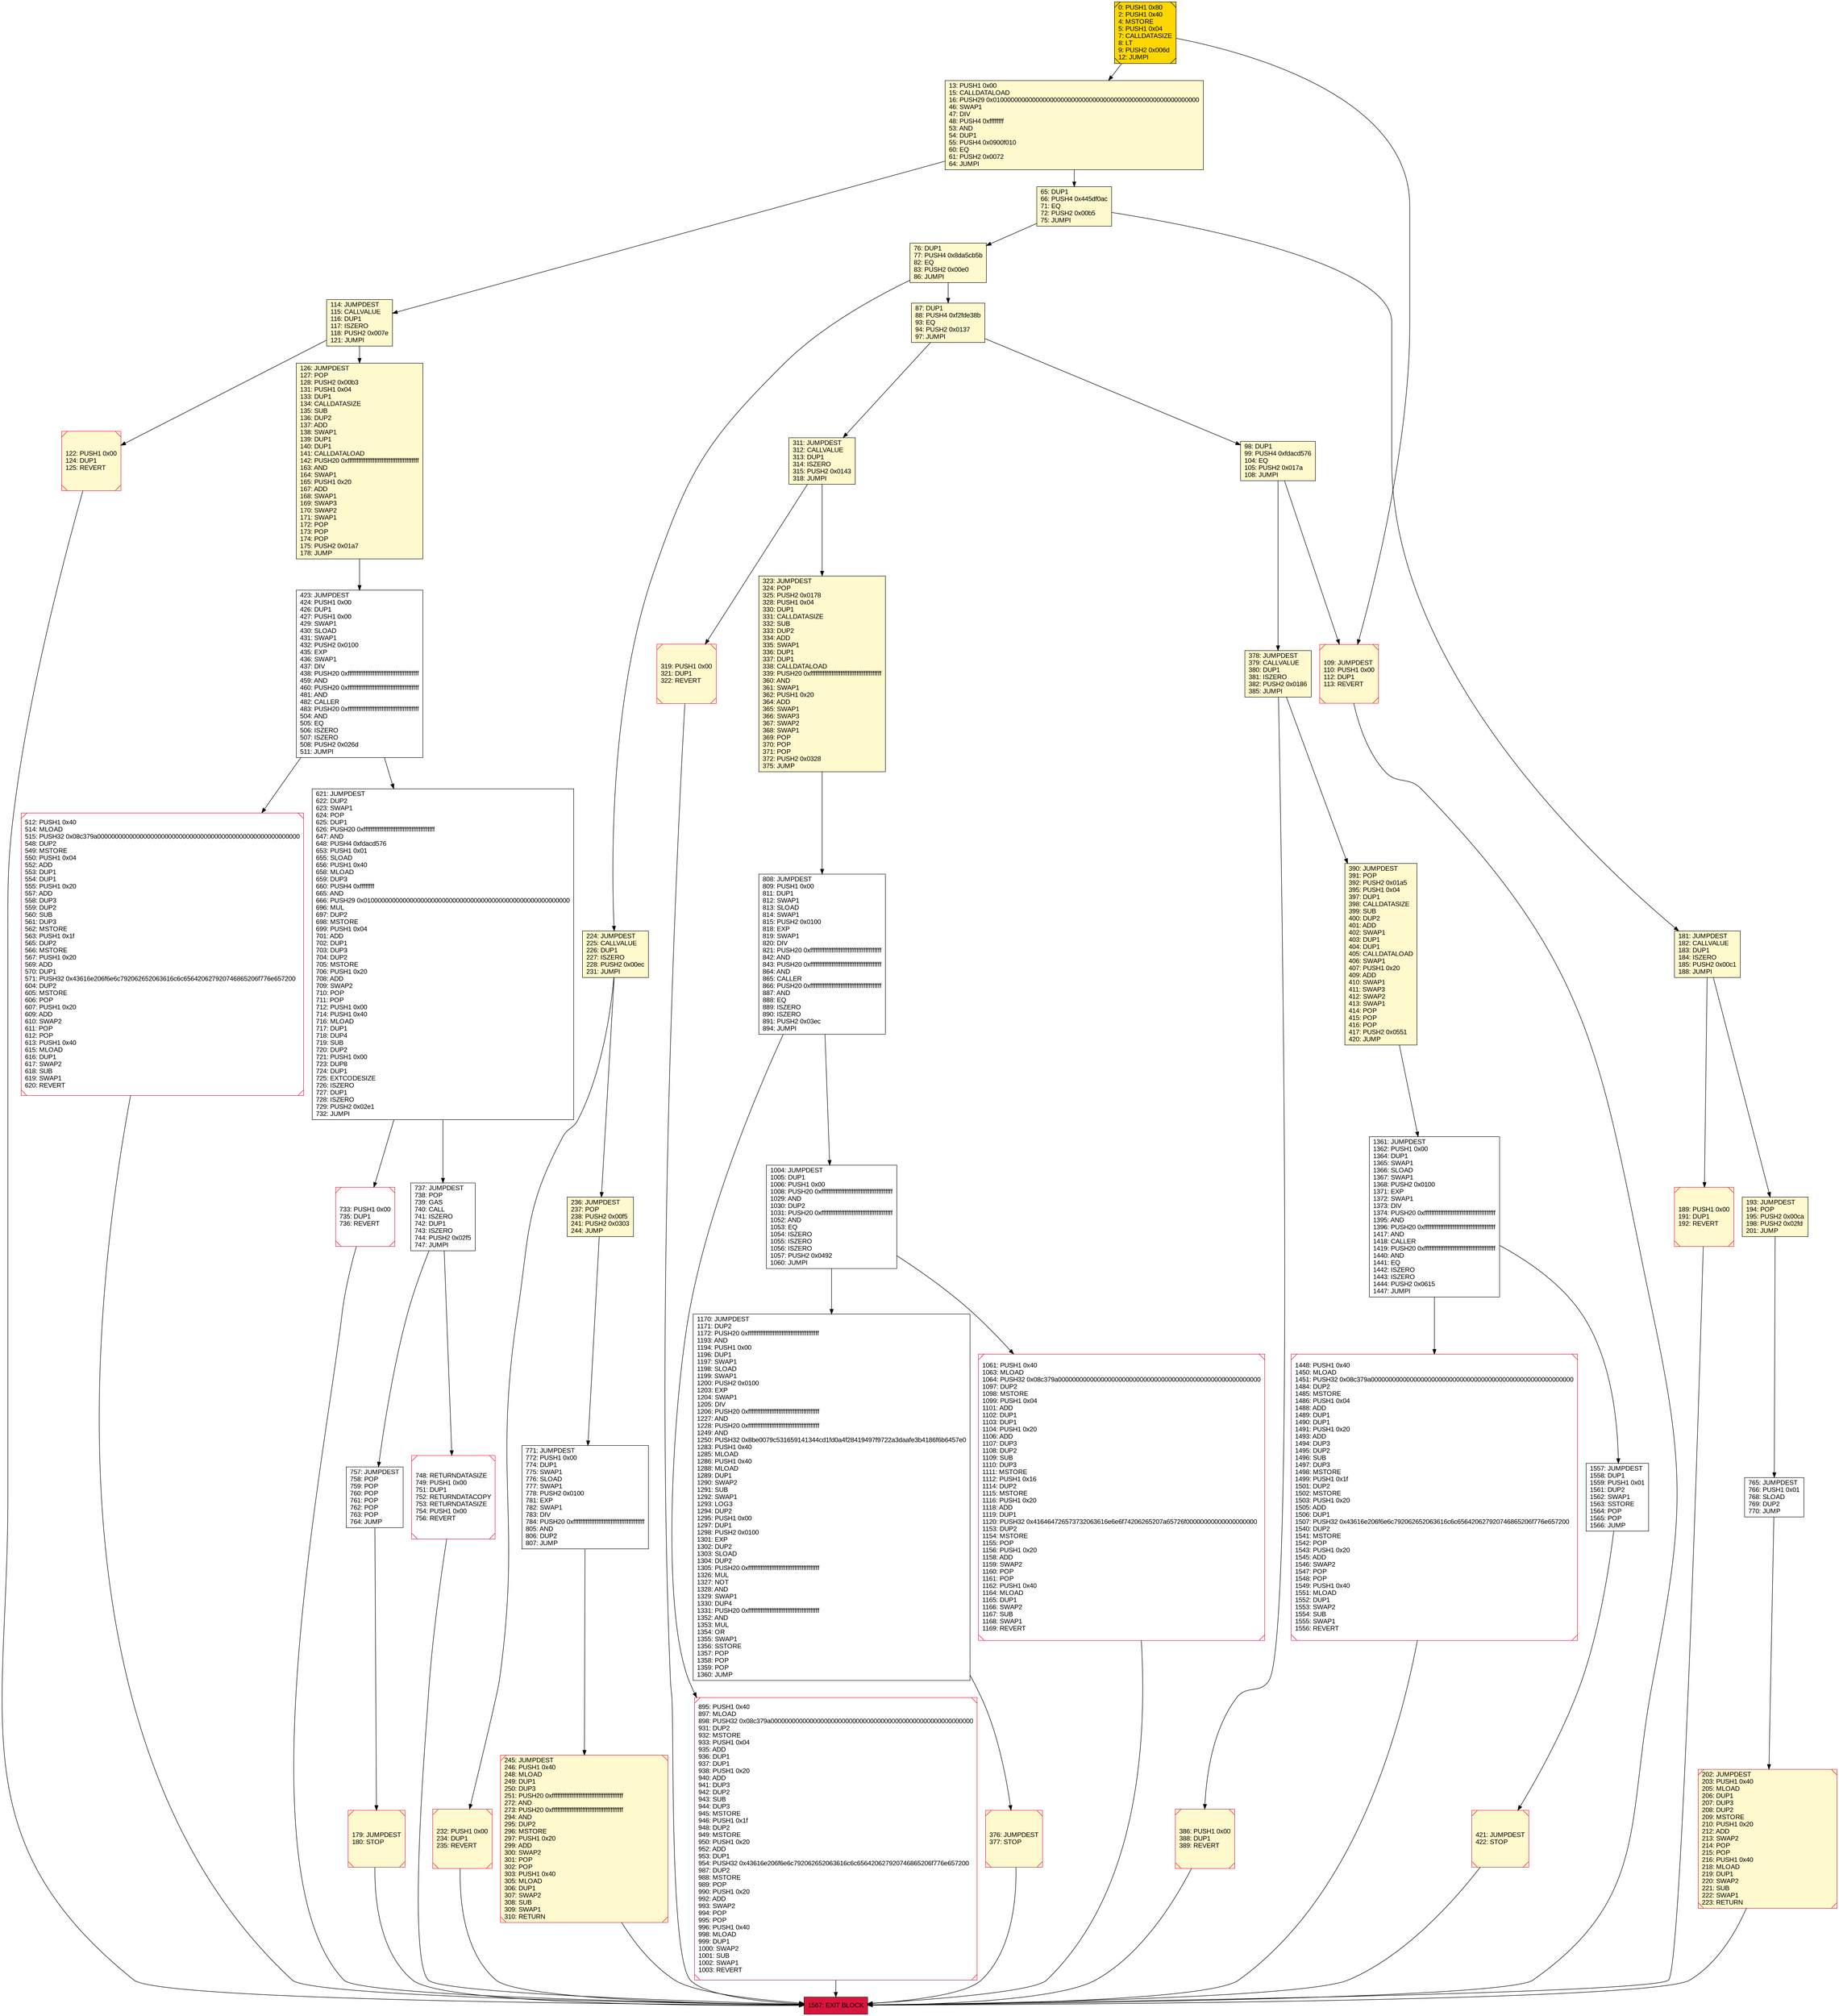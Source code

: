 digraph G {
bgcolor=transparent rankdir=UD;
node [shape=box style=filled color=black fillcolor=white fontname=arial fontcolor=black];
193 [label="193: JUMPDEST\l194: POP\l195: PUSH2 0x00ca\l198: PUSH2 0x02fd\l201: JUMP\l" fillcolor=lemonchiffon ];
808 [label="808: JUMPDEST\l809: PUSH1 0x00\l811: DUP1\l812: SWAP1\l813: SLOAD\l814: SWAP1\l815: PUSH2 0x0100\l818: EXP\l819: SWAP1\l820: DIV\l821: PUSH20 0xffffffffffffffffffffffffffffffffffffffff\l842: AND\l843: PUSH20 0xffffffffffffffffffffffffffffffffffffffff\l864: AND\l865: CALLER\l866: PUSH20 0xffffffffffffffffffffffffffffffffffffffff\l887: AND\l888: EQ\l889: ISZERO\l890: ISZERO\l891: PUSH2 0x03ec\l894: JUMPI\l" ];
232 [label="232: PUSH1 0x00\l234: DUP1\l235: REVERT\l" fillcolor=lemonchiffon shape=Msquare color=crimson ];
87 [label="87: DUP1\l88: PUSH4 0xf2fde38b\l93: EQ\l94: PUSH2 0x0137\l97: JUMPI\l" fillcolor=lemonchiffon ];
1557 [label="1557: JUMPDEST\l1558: DUP1\l1559: PUSH1 0x01\l1561: DUP2\l1562: SWAP1\l1563: SSTORE\l1564: POP\l1565: POP\l1566: JUMP\l" ];
1448 [label="1448: PUSH1 0x40\l1450: MLOAD\l1451: PUSH32 0x08c379a000000000000000000000000000000000000000000000000000000000\l1484: DUP2\l1485: MSTORE\l1486: PUSH1 0x04\l1488: ADD\l1489: DUP1\l1490: DUP1\l1491: PUSH1 0x20\l1493: ADD\l1494: DUP3\l1495: DUP2\l1496: SUB\l1497: DUP3\l1498: MSTORE\l1499: PUSH1 0x1f\l1501: DUP2\l1502: MSTORE\l1503: PUSH1 0x20\l1505: ADD\l1506: DUP1\l1507: PUSH32 0x43616e206f6e6c792062652063616c6c656420627920746865206f776e657200\l1540: DUP2\l1541: MSTORE\l1542: POP\l1543: PUSH1 0x20\l1545: ADD\l1546: SWAP2\l1547: POP\l1548: POP\l1549: PUSH1 0x40\l1551: MLOAD\l1552: DUP1\l1553: SWAP2\l1554: SUB\l1555: SWAP1\l1556: REVERT\l" shape=Msquare color=crimson ];
126 [label="126: JUMPDEST\l127: POP\l128: PUSH2 0x00b3\l131: PUSH1 0x04\l133: DUP1\l134: CALLDATASIZE\l135: SUB\l136: DUP2\l137: ADD\l138: SWAP1\l139: DUP1\l140: DUP1\l141: CALLDATALOAD\l142: PUSH20 0xffffffffffffffffffffffffffffffffffffffff\l163: AND\l164: SWAP1\l165: PUSH1 0x20\l167: ADD\l168: SWAP1\l169: SWAP3\l170: SWAP2\l171: SWAP1\l172: POP\l173: POP\l174: POP\l175: PUSH2 0x01a7\l178: JUMP\l" fillcolor=lemonchiffon ];
390 [label="390: JUMPDEST\l391: POP\l392: PUSH2 0x01a5\l395: PUSH1 0x04\l397: DUP1\l398: CALLDATASIZE\l399: SUB\l400: DUP2\l401: ADD\l402: SWAP1\l403: DUP1\l404: DUP1\l405: CALLDATALOAD\l406: SWAP1\l407: PUSH1 0x20\l409: ADD\l410: SWAP1\l411: SWAP3\l412: SWAP2\l413: SWAP1\l414: POP\l415: POP\l416: POP\l417: PUSH2 0x0551\l420: JUMP\l" fillcolor=lemonchiffon ];
236 [label="236: JUMPDEST\l237: POP\l238: PUSH2 0x00f5\l241: PUSH2 0x0303\l244: JUMP\l" fillcolor=lemonchiffon ];
737 [label="737: JUMPDEST\l738: POP\l739: GAS\l740: CALL\l741: ISZERO\l742: DUP1\l743: ISZERO\l744: PUSH2 0x02f5\l747: JUMPI\l" ];
122 [label="122: PUSH1 0x00\l124: DUP1\l125: REVERT\l" fillcolor=lemonchiffon shape=Msquare color=crimson ];
895 [label="895: PUSH1 0x40\l897: MLOAD\l898: PUSH32 0x08c379a000000000000000000000000000000000000000000000000000000000\l931: DUP2\l932: MSTORE\l933: PUSH1 0x04\l935: ADD\l936: DUP1\l937: DUP1\l938: PUSH1 0x20\l940: ADD\l941: DUP3\l942: DUP2\l943: SUB\l944: DUP3\l945: MSTORE\l946: PUSH1 0x1f\l948: DUP2\l949: MSTORE\l950: PUSH1 0x20\l952: ADD\l953: DUP1\l954: PUSH32 0x43616e206f6e6c792062652063616c6c656420627920746865206f776e657200\l987: DUP2\l988: MSTORE\l989: POP\l990: PUSH1 0x20\l992: ADD\l993: SWAP2\l994: POP\l995: POP\l996: PUSH1 0x40\l998: MLOAD\l999: DUP1\l1000: SWAP2\l1001: SUB\l1002: SWAP1\l1003: REVERT\l" shape=Msquare color=crimson ];
76 [label="76: DUP1\l77: PUSH4 0x8da5cb5b\l82: EQ\l83: PUSH2 0x00e0\l86: JUMPI\l" fillcolor=lemonchiffon ];
189 [label="189: PUSH1 0x00\l191: DUP1\l192: REVERT\l" fillcolor=lemonchiffon shape=Msquare color=crimson ];
319 [label="319: PUSH1 0x00\l321: DUP1\l322: REVERT\l" fillcolor=lemonchiffon shape=Msquare color=crimson ];
1567 [label="1567: EXIT BLOCK\l" fillcolor=crimson ];
181 [label="181: JUMPDEST\l182: CALLVALUE\l183: DUP1\l184: ISZERO\l185: PUSH2 0x00c1\l188: JUMPI\l" fillcolor=lemonchiffon ];
1004 [label="1004: JUMPDEST\l1005: DUP1\l1006: PUSH1 0x00\l1008: PUSH20 0xffffffffffffffffffffffffffffffffffffffff\l1029: AND\l1030: DUP2\l1031: PUSH20 0xffffffffffffffffffffffffffffffffffffffff\l1052: AND\l1053: EQ\l1054: ISZERO\l1055: ISZERO\l1056: ISZERO\l1057: PUSH2 0x0492\l1060: JUMPI\l" ];
386 [label="386: PUSH1 0x00\l388: DUP1\l389: REVERT\l" fillcolor=lemonchiffon shape=Msquare color=crimson ];
512 [label="512: PUSH1 0x40\l514: MLOAD\l515: PUSH32 0x08c379a000000000000000000000000000000000000000000000000000000000\l548: DUP2\l549: MSTORE\l550: PUSH1 0x04\l552: ADD\l553: DUP1\l554: DUP1\l555: PUSH1 0x20\l557: ADD\l558: DUP3\l559: DUP2\l560: SUB\l561: DUP3\l562: MSTORE\l563: PUSH1 0x1f\l565: DUP2\l566: MSTORE\l567: PUSH1 0x20\l569: ADD\l570: DUP1\l571: PUSH32 0x43616e206f6e6c792062652063616c6c656420627920746865206f776e657200\l604: DUP2\l605: MSTORE\l606: POP\l607: PUSH1 0x20\l609: ADD\l610: SWAP2\l611: POP\l612: POP\l613: PUSH1 0x40\l615: MLOAD\l616: DUP1\l617: SWAP2\l618: SUB\l619: SWAP1\l620: REVERT\l" shape=Msquare color=crimson ];
245 [label="245: JUMPDEST\l246: PUSH1 0x40\l248: MLOAD\l249: DUP1\l250: DUP3\l251: PUSH20 0xffffffffffffffffffffffffffffffffffffffff\l272: AND\l273: PUSH20 0xffffffffffffffffffffffffffffffffffffffff\l294: AND\l295: DUP2\l296: MSTORE\l297: PUSH1 0x20\l299: ADD\l300: SWAP2\l301: POP\l302: POP\l303: PUSH1 0x40\l305: MLOAD\l306: DUP1\l307: SWAP2\l308: SUB\l309: SWAP1\l310: RETURN\l" fillcolor=lemonchiffon shape=Msquare color=crimson ];
224 [label="224: JUMPDEST\l225: CALLVALUE\l226: DUP1\l227: ISZERO\l228: PUSH2 0x00ec\l231: JUMPI\l" fillcolor=lemonchiffon ];
378 [label="378: JUMPDEST\l379: CALLVALUE\l380: DUP1\l381: ISZERO\l382: PUSH2 0x0186\l385: JUMPI\l" fillcolor=lemonchiffon ];
179 [label="179: JUMPDEST\l180: STOP\l" fillcolor=lemonchiffon shape=Msquare color=crimson ];
1361 [label="1361: JUMPDEST\l1362: PUSH1 0x00\l1364: DUP1\l1365: SWAP1\l1366: SLOAD\l1367: SWAP1\l1368: PUSH2 0x0100\l1371: EXP\l1372: SWAP1\l1373: DIV\l1374: PUSH20 0xffffffffffffffffffffffffffffffffffffffff\l1395: AND\l1396: PUSH20 0xffffffffffffffffffffffffffffffffffffffff\l1417: AND\l1418: CALLER\l1419: PUSH20 0xffffffffffffffffffffffffffffffffffffffff\l1440: AND\l1441: EQ\l1442: ISZERO\l1443: ISZERO\l1444: PUSH2 0x0615\l1447: JUMPI\l" ];
109 [label="109: JUMPDEST\l110: PUSH1 0x00\l112: DUP1\l113: REVERT\l" fillcolor=lemonchiffon shape=Msquare color=crimson ];
0 [label="0: PUSH1 0x80\l2: PUSH1 0x40\l4: MSTORE\l5: PUSH1 0x04\l7: CALLDATASIZE\l8: LT\l9: PUSH2 0x006d\l12: JUMPI\l" fillcolor=lemonchiffon shape=Msquare fillcolor=gold ];
13 [label="13: PUSH1 0x00\l15: CALLDATALOAD\l16: PUSH29 0x0100000000000000000000000000000000000000000000000000000000\l46: SWAP1\l47: DIV\l48: PUSH4 0xffffffff\l53: AND\l54: DUP1\l55: PUSH4 0x0900f010\l60: EQ\l61: PUSH2 0x0072\l64: JUMPI\l" fillcolor=lemonchiffon ];
311 [label="311: JUMPDEST\l312: CALLVALUE\l313: DUP1\l314: ISZERO\l315: PUSH2 0x0143\l318: JUMPI\l" fillcolor=lemonchiffon ];
1061 [label="1061: PUSH1 0x40\l1063: MLOAD\l1064: PUSH32 0x08c379a000000000000000000000000000000000000000000000000000000000\l1097: DUP2\l1098: MSTORE\l1099: PUSH1 0x04\l1101: ADD\l1102: DUP1\l1103: DUP1\l1104: PUSH1 0x20\l1106: ADD\l1107: DUP3\l1108: DUP2\l1109: SUB\l1110: DUP3\l1111: MSTORE\l1112: PUSH1 0x16\l1114: DUP2\l1115: MSTORE\l1116: PUSH1 0x20\l1118: ADD\l1119: DUP1\l1120: PUSH32 0x416464726573732063616e6e6f74206265207a65726f00000000000000000000\l1153: DUP2\l1154: MSTORE\l1155: POP\l1156: PUSH1 0x20\l1158: ADD\l1159: SWAP2\l1160: POP\l1161: POP\l1162: PUSH1 0x40\l1164: MLOAD\l1165: DUP1\l1166: SWAP2\l1167: SUB\l1168: SWAP1\l1169: REVERT\l" shape=Msquare color=crimson ];
114 [label="114: JUMPDEST\l115: CALLVALUE\l116: DUP1\l117: ISZERO\l118: PUSH2 0x007e\l121: JUMPI\l" fillcolor=lemonchiffon ];
765 [label="765: JUMPDEST\l766: PUSH1 0x01\l768: SLOAD\l769: DUP2\l770: JUMP\l" ];
376 [label="376: JUMPDEST\l377: STOP\l" fillcolor=lemonchiffon shape=Msquare color=crimson ];
421 [label="421: JUMPDEST\l422: STOP\l" fillcolor=lemonchiffon shape=Msquare color=crimson ];
757 [label="757: JUMPDEST\l758: POP\l759: POP\l760: POP\l761: POP\l762: POP\l763: POP\l764: JUMP\l" ];
1170 [label="1170: JUMPDEST\l1171: DUP2\l1172: PUSH20 0xffffffffffffffffffffffffffffffffffffffff\l1193: AND\l1194: PUSH1 0x00\l1196: DUP1\l1197: SWAP1\l1198: SLOAD\l1199: SWAP1\l1200: PUSH2 0x0100\l1203: EXP\l1204: SWAP1\l1205: DIV\l1206: PUSH20 0xffffffffffffffffffffffffffffffffffffffff\l1227: AND\l1228: PUSH20 0xffffffffffffffffffffffffffffffffffffffff\l1249: AND\l1250: PUSH32 0x8be0079c531659141344cd1fd0a4f28419497f9722a3daafe3b4186f6b6457e0\l1283: PUSH1 0x40\l1285: MLOAD\l1286: PUSH1 0x40\l1288: MLOAD\l1289: DUP1\l1290: SWAP2\l1291: SUB\l1292: SWAP1\l1293: LOG3\l1294: DUP2\l1295: PUSH1 0x00\l1297: DUP1\l1298: PUSH2 0x0100\l1301: EXP\l1302: DUP2\l1303: SLOAD\l1304: DUP2\l1305: PUSH20 0xffffffffffffffffffffffffffffffffffffffff\l1326: MUL\l1327: NOT\l1328: AND\l1329: SWAP1\l1330: DUP4\l1331: PUSH20 0xffffffffffffffffffffffffffffffffffffffff\l1352: AND\l1353: MUL\l1354: OR\l1355: SWAP1\l1356: SSTORE\l1357: POP\l1358: POP\l1359: POP\l1360: JUMP\l" ];
423 [label="423: JUMPDEST\l424: PUSH1 0x00\l426: DUP1\l427: PUSH1 0x00\l429: SWAP1\l430: SLOAD\l431: SWAP1\l432: PUSH2 0x0100\l435: EXP\l436: SWAP1\l437: DIV\l438: PUSH20 0xffffffffffffffffffffffffffffffffffffffff\l459: AND\l460: PUSH20 0xffffffffffffffffffffffffffffffffffffffff\l481: AND\l482: CALLER\l483: PUSH20 0xffffffffffffffffffffffffffffffffffffffff\l504: AND\l505: EQ\l506: ISZERO\l507: ISZERO\l508: PUSH2 0x026d\l511: JUMPI\l" ];
771 [label="771: JUMPDEST\l772: PUSH1 0x00\l774: DUP1\l775: SWAP1\l776: SLOAD\l777: SWAP1\l778: PUSH2 0x0100\l781: EXP\l782: SWAP1\l783: DIV\l784: PUSH20 0xffffffffffffffffffffffffffffffffffffffff\l805: AND\l806: DUP2\l807: JUMP\l" ];
98 [label="98: DUP1\l99: PUSH4 0xfdacd576\l104: EQ\l105: PUSH2 0x017a\l108: JUMPI\l" fillcolor=lemonchiffon ];
748 [label="748: RETURNDATASIZE\l749: PUSH1 0x00\l751: DUP1\l752: RETURNDATACOPY\l753: RETURNDATASIZE\l754: PUSH1 0x00\l756: REVERT\l" shape=Msquare color=crimson ];
621 [label="621: JUMPDEST\l622: DUP2\l623: SWAP1\l624: POP\l625: DUP1\l626: PUSH20 0xffffffffffffffffffffffffffffffffffffffff\l647: AND\l648: PUSH4 0xfdacd576\l653: PUSH1 0x01\l655: SLOAD\l656: PUSH1 0x40\l658: MLOAD\l659: DUP3\l660: PUSH4 0xffffffff\l665: AND\l666: PUSH29 0x0100000000000000000000000000000000000000000000000000000000\l696: MUL\l697: DUP2\l698: MSTORE\l699: PUSH1 0x04\l701: ADD\l702: DUP1\l703: DUP3\l704: DUP2\l705: MSTORE\l706: PUSH1 0x20\l708: ADD\l709: SWAP2\l710: POP\l711: POP\l712: PUSH1 0x00\l714: PUSH1 0x40\l716: MLOAD\l717: DUP1\l718: DUP4\l719: SUB\l720: DUP2\l721: PUSH1 0x00\l723: DUP8\l724: DUP1\l725: EXTCODESIZE\l726: ISZERO\l727: DUP1\l728: ISZERO\l729: PUSH2 0x02e1\l732: JUMPI\l" ];
202 [label="202: JUMPDEST\l203: PUSH1 0x40\l205: MLOAD\l206: DUP1\l207: DUP3\l208: DUP2\l209: MSTORE\l210: PUSH1 0x20\l212: ADD\l213: SWAP2\l214: POP\l215: POP\l216: PUSH1 0x40\l218: MLOAD\l219: DUP1\l220: SWAP2\l221: SUB\l222: SWAP1\l223: RETURN\l" fillcolor=lemonchiffon shape=Msquare color=crimson ];
733 [label="733: PUSH1 0x00\l735: DUP1\l736: REVERT\l" shape=Msquare color=crimson ];
65 [label="65: DUP1\l66: PUSH4 0x445df0ac\l71: EQ\l72: PUSH2 0x00b5\l75: JUMPI\l" fillcolor=lemonchiffon ];
323 [label="323: JUMPDEST\l324: POP\l325: PUSH2 0x0178\l328: PUSH1 0x04\l330: DUP1\l331: CALLDATASIZE\l332: SUB\l333: DUP2\l334: ADD\l335: SWAP1\l336: DUP1\l337: DUP1\l338: CALLDATALOAD\l339: PUSH20 0xffffffffffffffffffffffffffffffffffffffff\l360: AND\l361: SWAP1\l362: PUSH1 0x20\l364: ADD\l365: SWAP1\l366: SWAP3\l367: SWAP2\l368: SWAP1\l369: POP\l370: POP\l371: POP\l372: PUSH2 0x0328\l375: JUMP\l" fillcolor=lemonchiffon ];
0 -> 109;
319 -> 1567;
189 -> 1567;
621 -> 733;
423 -> 621;
98 -> 378;
771 -> 245;
1448 -> 1567;
757 -> 179;
76 -> 87;
311 -> 323;
98 -> 109;
1170 -> 376;
621 -> 737;
65 -> 76;
181 -> 193;
87 -> 311;
808 -> 1004;
193 -> 765;
224 -> 232;
421 -> 1567;
737 -> 748;
114 -> 122;
224 -> 236;
179 -> 1567;
245 -> 1567;
76 -> 224;
512 -> 1567;
1557 -> 421;
87 -> 98;
181 -> 189;
386 -> 1567;
0 -> 13;
13 -> 114;
122 -> 1567;
378 -> 386;
895 -> 1567;
1004 -> 1061;
423 -> 512;
1004 -> 1170;
765 -> 202;
13 -> 65;
232 -> 1567;
65 -> 181;
808 -> 895;
733 -> 1567;
202 -> 1567;
236 -> 771;
114 -> 126;
748 -> 1567;
378 -> 390;
390 -> 1361;
737 -> 757;
1361 -> 1448;
1361 -> 1557;
376 -> 1567;
1061 -> 1567;
109 -> 1567;
311 -> 319;
126 -> 423;
323 -> 808;
}